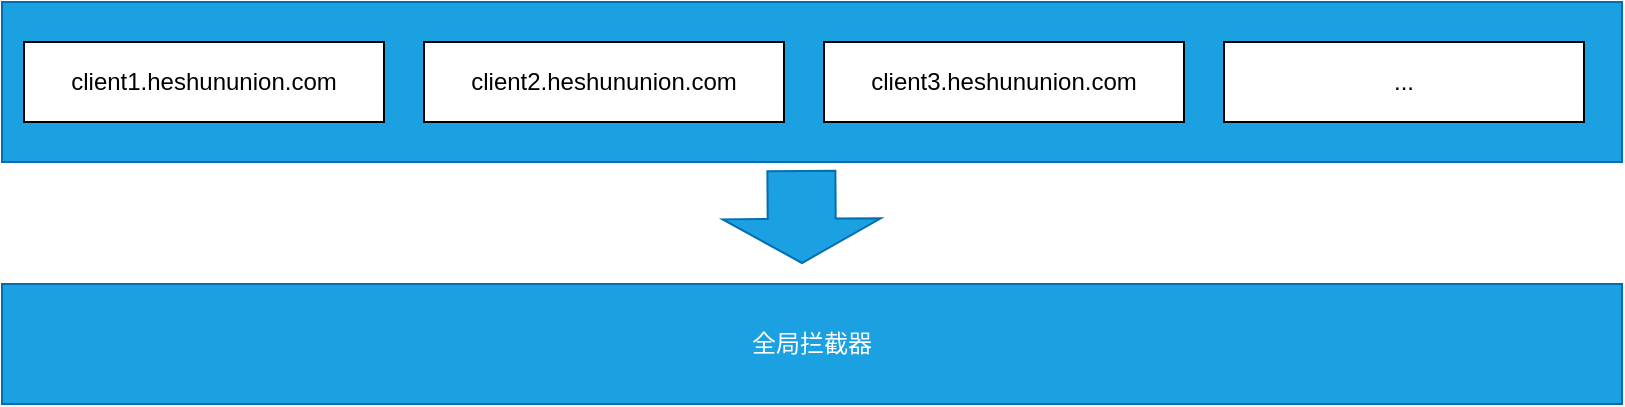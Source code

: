 <mxfile version="21.6.9" type="github">
  <diagram name="第 1 页" id="CArtOGVJNM0DeZppeaE7">
    <mxGraphModel dx="1026" dy="628" grid="1" gridSize="10" guides="1" tooltips="1" connect="1" arrows="1" fold="1" page="1" pageScale="1" pageWidth="827" pageHeight="1169" math="0" shadow="0">
      <root>
        <mxCell id="0" />
        <mxCell id="1" parent="0" />
        <mxCell id="d_z4q-XA7Cr5NCrZqt5U-14" value="" style="rounded=0;whiteSpace=wrap;html=1;fillColor=#1ba1e2;fontColor=#ffffff;strokeColor=#006EAF;" vertex="1" parent="1">
          <mxGeometry x="10" y="90" width="810" height="80" as="geometry" />
        </mxCell>
        <mxCell id="d_z4q-XA7Cr5NCrZqt5U-1" value="client1.heshununion.com" style="rounded=0;whiteSpace=wrap;html=1;" vertex="1" parent="1">
          <mxGeometry x="21" y="110" width="180" height="40" as="geometry" />
        </mxCell>
        <mxCell id="d_z4q-XA7Cr5NCrZqt5U-2" value="client2.heshununion.com" style="rounded=0;whiteSpace=wrap;html=1;" vertex="1" parent="1">
          <mxGeometry x="221" y="110" width="180" height="40" as="geometry" />
        </mxCell>
        <mxCell id="d_z4q-XA7Cr5NCrZqt5U-3" value="client3.heshununion.com" style="rounded=0;whiteSpace=wrap;html=1;" vertex="1" parent="1">
          <mxGeometry x="421" y="110" width="180" height="40" as="geometry" />
        </mxCell>
        <mxCell id="d_z4q-XA7Cr5NCrZqt5U-6" value="..." style="rounded=0;whiteSpace=wrap;html=1;" vertex="1" parent="1">
          <mxGeometry x="621" y="110" width="180" height="40" as="geometry" />
        </mxCell>
        <mxCell id="d_z4q-XA7Cr5NCrZqt5U-7" value="全局拦截器" style="rounded=0;whiteSpace=wrap;html=1;fillColor=#1ba1e2;fontColor=#ffffff;strokeColor=#006EAF;" vertex="1" parent="1">
          <mxGeometry x="10" y="231" width="810" height="60" as="geometry" />
        </mxCell>
        <mxCell id="d_z4q-XA7Cr5NCrZqt5U-15" value="" style="shape=flexArrow;endArrow=classic;html=1;rounded=0;exitX=0.528;exitY=1.038;exitDx=0;exitDy=0;exitPerimeter=0;width=34;endSize=7.03;endWidth=44;fillColor=#1ba1e2;strokeColor=#006EAF;" edge="1" parent="1">
          <mxGeometry width="50" height="50" relative="1" as="geometry">
            <mxPoint x="409.68" y="174.04" as="sourcePoint" />
            <mxPoint x="410" y="221" as="targetPoint" />
          </mxGeometry>
        </mxCell>
      </root>
    </mxGraphModel>
  </diagram>
</mxfile>
